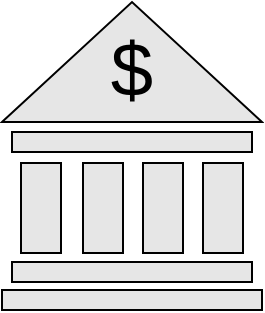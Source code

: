 <mxfile version="21.8.2" type="device">
  <diagram name="Page-1" id="9M289yQcG2v6xxKC1-7h">
    <mxGraphModel dx="954" dy="613" grid="1" gridSize="10" guides="1" tooltips="1" connect="1" arrows="1" fold="1" page="1" pageScale="1" pageWidth="850" pageHeight="1100" math="0" shadow="0">
      <root>
        <mxCell id="0" />
        <mxCell id="1" parent="0" />
        <mxCell id="ott8dTDoDk-XxT1LMyJ5-1" value="" style="triangle;whiteSpace=wrap;html=1;rotation=-90;fillColor=#E6E6E6;" vertex="1" parent="1">
          <mxGeometry x="415" y="255" width="60" height="130" as="geometry" />
        </mxCell>
        <mxCell id="ott8dTDoDk-XxT1LMyJ5-2" value="" style="rounded=0;whiteSpace=wrap;html=1;rotation=90;fillColor=#E6E6E6;" vertex="1" parent="1">
          <mxGeometry x="377" y="383" width="45" height="20" as="geometry" />
        </mxCell>
        <mxCell id="ott8dTDoDk-XxT1LMyJ5-3" value="" style="rounded=0;whiteSpace=wrap;html=1;rotation=0;fillColor=#E6E6E6;" vertex="1" parent="1">
          <mxGeometry x="385" y="355" width="120" height="10" as="geometry" />
        </mxCell>
        <mxCell id="ott8dTDoDk-XxT1LMyJ5-5" value="" style="rounded=0;whiteSpace=wrap;html=1;rotation=0;fillColor=#E6E6E6;" vertex="1" parent="1">
          <mxGeometry x="385" y="420" width="120" height="10" as="geometry" />
        </mxCell>
        <mxCell id="ott8dTDoDk-XxT1LMyJ5-6" value="" style="rounded=0;whiteSpace=wrap;html=1;rotation=0;fillColor=#E6E6E6;" vertex="1" parent="1">
          <mxGeometry x="380" y="434" width="130" height="10" as="geometry" />
        </mxCell>
        <mxCell id="ott8dTDoDk-XxT1LMyJ5-7" value="" style="rounded=0;whiteSpace=wrap;html=1;rotation=90;fillColor=#E6E6E6;" vertex="1" parent="1">
          <mxGeometry x="468" y="383" width="45" height="20" as="geometry" />
        </mxCell>
        <mxCell id="ott8dTDoDk-XxT1LMyJ5-8" value="" style="rounded=0;whiteSpace=wrap;html=1;rotation=90;fillColor=#E6E6E6;" vertex="1" parent="1">
          <mxGeometry x="408" y="383" width="45" height="20" as="geometry" />
        </mxCell>
        <mxCell id="ott8dTDoDk-XxT1LMyJ5-9" value="" style="rounded=0;whiteSpace=wrap;html=1;rotation=90;fillColor=#E6E6E6;" vertex="1" parent="1">
          <mxGeometry x="438" y="383" width="45" height="20" as="geometry" />
        </mxCell>
        <mxCell id="ott8dTDoDk-XxT1LMyJ5-10" value="&lt;font style=&quot;font-size: 38px;&quot;&gt;$&lt;/font&gt;" style="text;html=1;strokeColor=none;fillColor=none;align=center;verticalAlign=middle;whiteSpace=wrap;rounded=0;fontSize=38;" vertex="1" parent="1">
          <mxGeometry x="430" y="309" width="30" height="30" as="geometry" />
        </mxCell>
      </root>
    </mxGraphModel>
  </diagram>
</mxfile>
